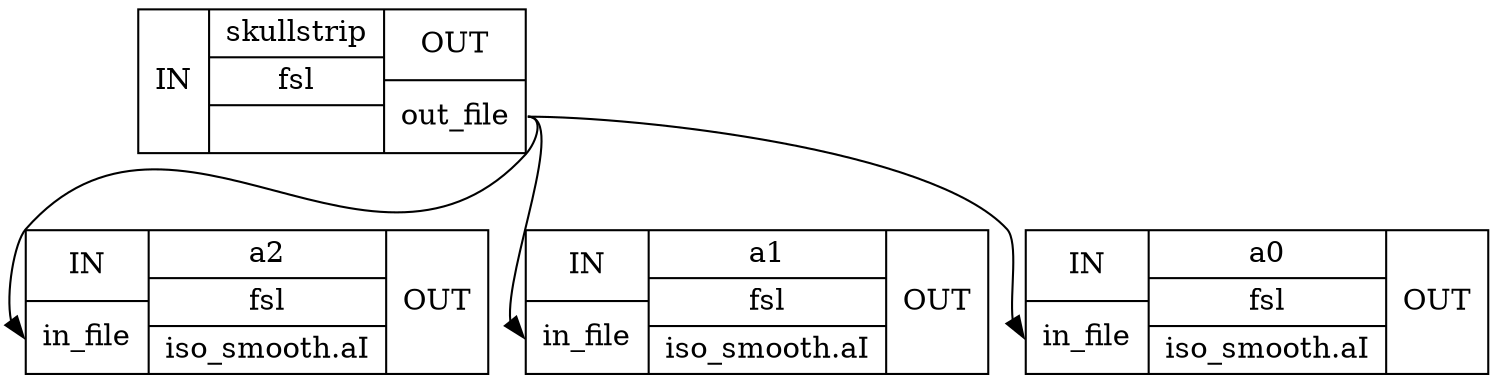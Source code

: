 digraph structs {
node [shape=record];
smoothflowskullstrip [label="{IN}|{ skullstrip | fsl |  }|{OUT|<outoutfile> out_file}"];
smoothflowiso_smoothaIa2 [label="{IN|<ininfile> in_file}|{ a2 | fsl | iso_smooth.aI }|{OUT}"];
smoothflowiso_smoothaIa1 [label="{IN|<ininfile> in_file}|{ a1 | fsl | iso_smooth.aI }|{OUT}"];
smoothflowiso_smoothaIa0 [label="{IN|<ininfile> in_file}|{ a0 | fsl | iso_smooth.aI }|{OUT}"];
smoothflowskullstrip:outoutfile:e -> smoothflowiso_smoothaIa0:ininfile:w;
smoothflowskullstrip:outoutfile:e -> smoothflowiso_smoothaIa1:ininfile:w;
smoothflowskullstrip:outoutfile:e -> smoothflowiso_smoothaIa2:ininfile:w;
}